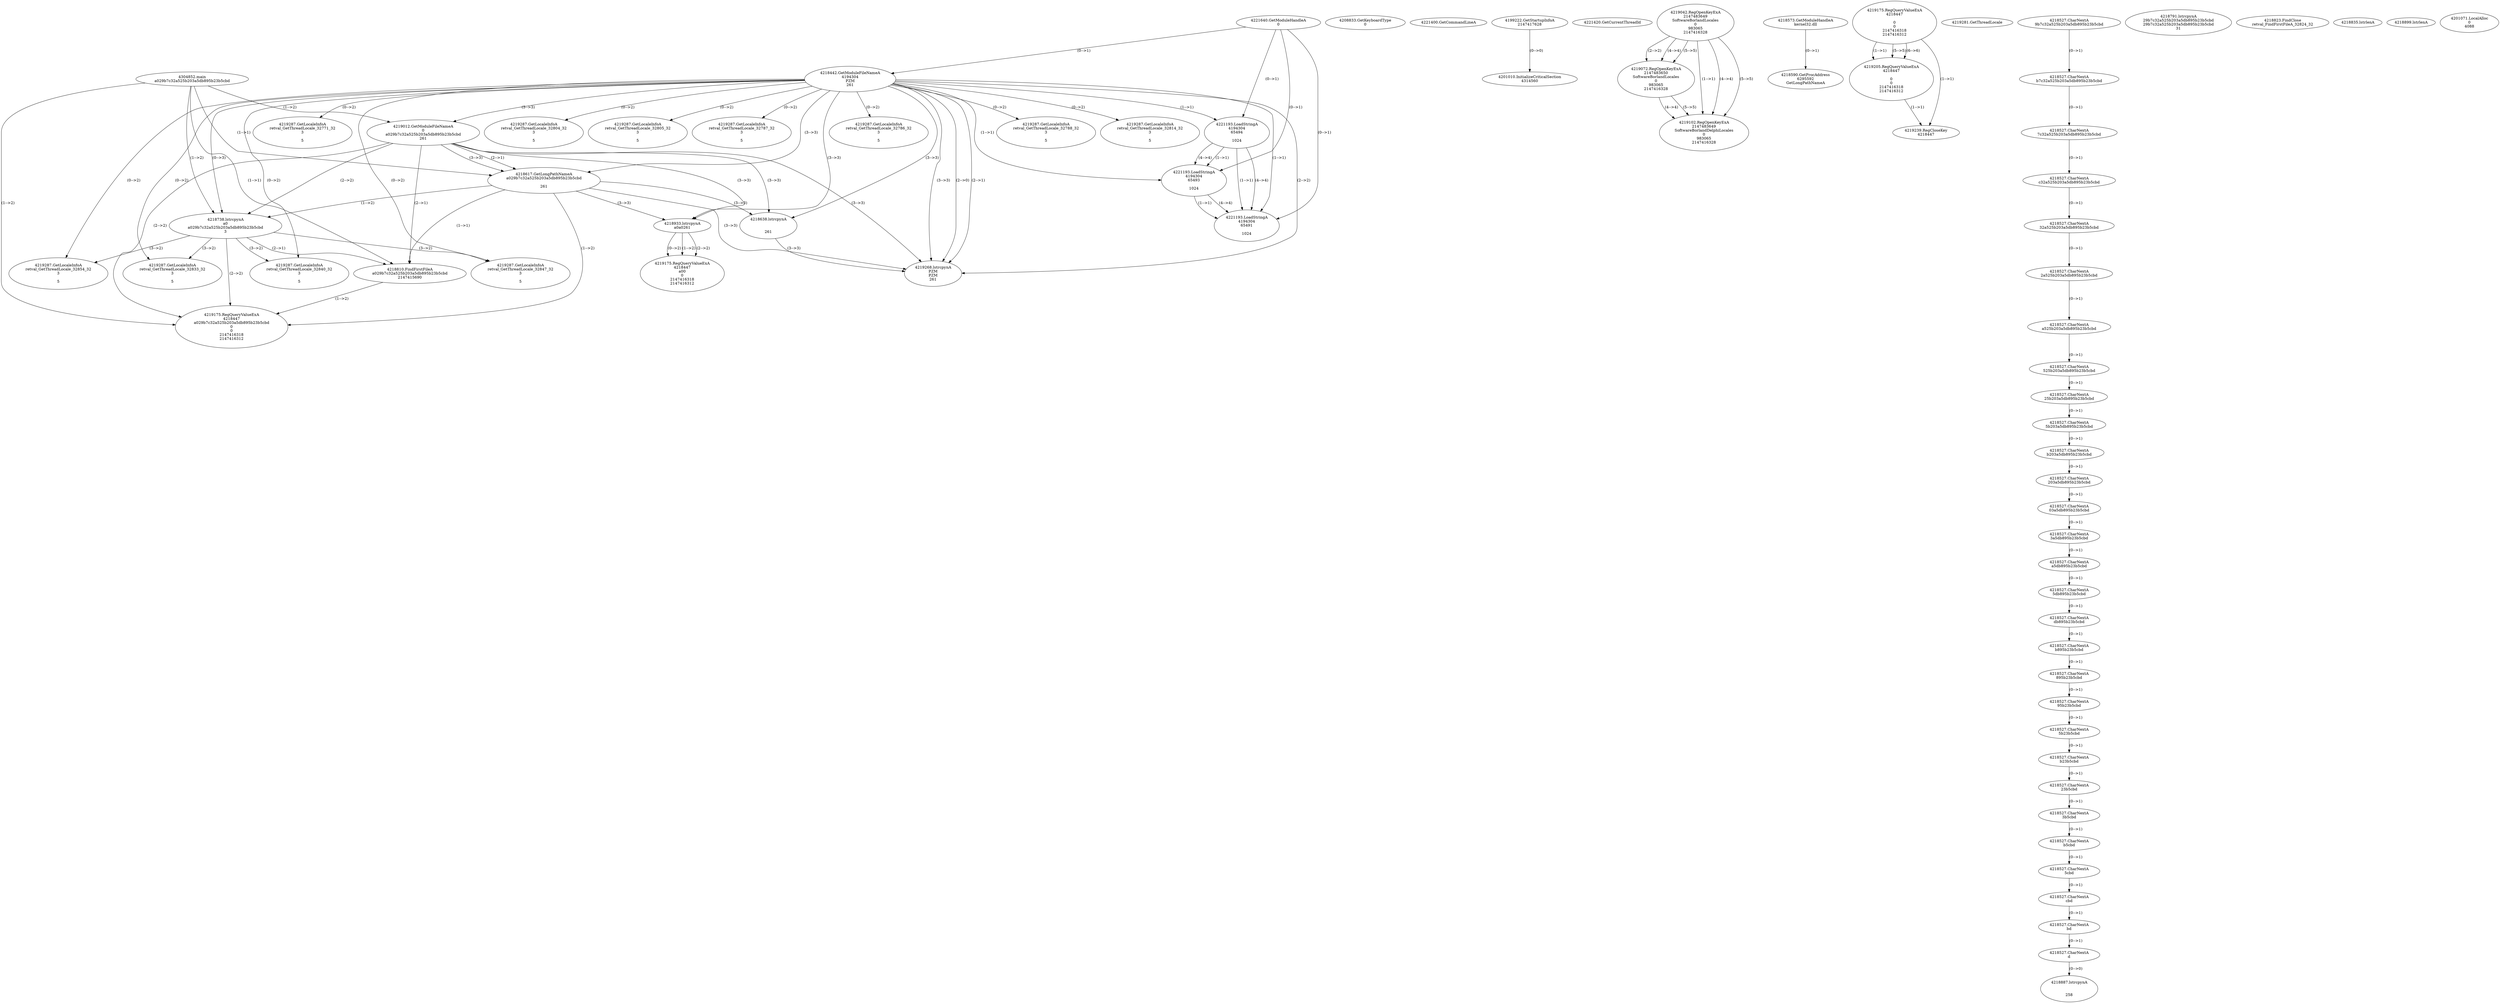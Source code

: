 // Global SCDG with merge call
digraph {
	0 [label="4304852.main
a029b7c32a525b203a5db895b23b5cbd"]
	1 [label="4221640.GetModuleHandleA
0"]
	2 [label="4208833.GetKeyboardType
0"]
	3 [label="4221400.GetCommandLineA
"]
	4 [label="4199222.GetStartupInfoA
2147417628"]
	5 [label="4221420.GetCurrentThreadId
"]
	6 [label="4218442.GetModuleFileNameA
4194304
PZM
261"]
	1 -> 6 [label="(0-->1)"]
	7 [label="4219012.GetModuleFileNameA
0
a029b7c32a525b203a5db895b23b5cbd
261"]
	0 -> 7 [label="(1-->2)"]
	6 -> 7 [label="(3-->3)"]
	8 [label="4219042.RegOpenKeyExA
2147483649
Software\Borland\Locales
0
983065
2147416328"]
	9 [label="4219072.RegOpenKeyExA
2147483650
Software\Borland\Locales
0
983065
2147416328"]
	8 -> 9 [label="(2-->2)"]
	8 -> 9 [label="(4-->4)"]
	8 -> 9 [label="(5-->5)"]
	10 [label="4218573.GetModuleHandleA
kernel32.dll"]
	11 [label="4218590.GetProcAddress
6295592
GetLongPathNameA"]
	10 -> 11 [label="(0-->1)"]
	12 [label="4218617.GetLongPathNameA
a029b7c32a525b203a5db895b23b5cbd

261"]
	0 -> 12 [label="(1-->1)"]
	7 -> 12 [label="(2-->1)"]
	6 -> 12 [label="(3-->3)"]
	7 -> 12 [label="(3-->3)"]
	13 [label="4218638.lstrcpynA


261"]
	6 -> 13 [label="(3-->3)"]
	7 -> 13 [label="(3-->3)"]
	12 -> 13 [label="(3-->3)"]
	14 [label="4219175.RegQueryValueExA
4218447

0
0
2147416318
2147416312"]
	15 [label="4219205.RegQueryValueExA
4218447

0
0
2147416318
2147416312"]
	14 -> 15 [label="(1-->1)"]
	14 -> 15 [label="(5-->5)"]
	14 -> 15 [label="(6-->6)"]
	16 [label="4219239.RegCloseKey
4218447"]
	14 -> 16 [label="(1-->1)"]
	15 -> 16 [label="(1-->1)"]
	17 [label="4219268.lstrcpynA
PZM
PZM
261"]
	6 -> 17 [label="(2-->1)"]
	6 -> 17 [label="(2-->2)"]
	6 -> 17 [label="(3-->3)"]
	7 -> 17 [label="(3-->3)"]
	12 -> 17 [label="(3-->3)"]
	13 -> 17 [label="(3-->3)"]
	6 -> 17 [label="(2-->0)"]
	18 [label="4219281.GetThreadLocale
"]
	19 [label="4219287.GetLocaleInfoA
retval_GetThreadLocale_32786_32
3

5"]
	6 -> 19 [label="(0-->2)"]
	20 [label="4221193.LoadStringA
4194304
65494

1024"]
	1 -> 20 [label="(0-->1)"]
	6 -> 20 [label="(1-->1)"]
	21 [label="4221193.LoadStringA
4194304
65493

1024"]
	1 -> 21 [label="(0-->1)"]
	6 -> 21 [label="(1-->1)"]
	20 -> 21 [label="(1-->1)"]
	20 -> 21 [label="(4-->4)"]
	22 [label="4221193.LoadStringA
4194304
65491

1024"]
	1 -> 22 [label="(0-->1)"]
	6 -> 22 [label="(1-->1)"]
	20 -> 22 [label="(1-->1)"]
	21 -> 22 [label="(1-->1)"]
	20 -> 22 [label="(4-->4)"]
	21 -> 22 [label="(4-->4)"]
	23 [label="4219287.GetLocaleInfoA
retval_GetThreadLocale_32788_32
3

5"]
	6 -> 23 [label="(0-->2)"]
	24 [label="4218738.lstrcpynA
a0
a029b7c32a525b203a5db895b23b5cbd
3"]
	0 -> 24 [label="(1-->2)"]
	7 -> 24 [label="(2-->2)"]
	12 -> 24 [label="(1-->2)"]
	6 -> 24 [label="(0-->3)"]
	25 [label="4218527.CharNextA
9b7c32a525b203a5db895b23b5cbd"]
	26 [label="4218527.CharNextA
b7c32a525b203a5db895b23b5cbd"]
	25 -> 26 [label="(0-->1)"]
	27 [label="4218527.CharNextA
7c32a525b203a5db895b23b5cbd"]
	26 -> 27 [label="(0-->1)"]
	28 [label="4218527.CharNextA
c32a525b203a5db895b23b5cbd"]
	27 -> 28 [label="(0-->1)"]
	29 [label="4218527.CharNextA
32a525b203a5db895b23b5cbd"]
	28 -> 29 [label="(0-->1)"]
	30 [label="4218527.CharNextA
2a525b203a5db895b23b5cbd"]
	29 -> 30 [label="(0-->1)"]
	31 [label="4218527.CharNextA
a525b203a5db895b23b5cbd"]
	30 -> 31 [label="(0-->1)"]
	32 [label="4218527.CharNextA
525b203a5db895b23b5cbd"]
	31 -> 32 [label="(0-->1)"]
	33 [label="4218527.CharNextA
25b203a5db895b23b5cbd"]
	32 -> 33 [label="(0-->1)"]
	34 [label="4218527.CharNextA
5b203a5db895b23b5cbd"]
	33 -> 34 [label="(0-->1)"]
	35 [label="4218527.CharNextA
b203a5db895b23b5cbd"]
	34 -> 35 [label="(0-->1)"]
	36 [label="4218527.CharNextA
203a5db895b23b5cbd"]
	35 -> 36 [label="(0-->1)"]
	37 [label="4218527.CharNextA
03a5db895b23b5cbd"]
	36 -> 37 [label="(0-->1)"]
	38 [label="4218527.CharNextA
3a5db895b23b5cbd"]
	37 -> 38 [label="(0-->1)"]
	39 [label="4218527.CharNextA
a5db895b23b5cbd"]
	38 -> 39 [label="(0-->1)"]
	40 [label="4218527.CharNextA
5db895b23b5cbd"]
	39 -> 40 [label="(0-->1)"]
	41 [label="4218527.CharNextA
db895b23b5cbd"]
	40 -> 41 [label="(0-->1)"]
	42 [label="4218527.CharNextA
b895b23b5cbd"]
	41 -> 42 [label="(0-->1)"]
	43 [label="4218527.CharNextA
895b23b5cbd"]
	42 -> 43 [label="(0-->1)"]
	44 [label="4218527.CharNextA
95b23b5cbd"]
	43 -> 44 [label="(0-->1)"]
	45 [label="4218527.CharNextA
5b23b5cbd"]
	44 -> 45 [label="(0-->1)"]
	46 [label="4218527.CharNextA
b23b5cbd"]
	45 -> 46 [label="(0-->1)"]
	47 [label="4218527.CharNextA
23b5cbd"]
	46 -> 47 [label="(0-->1)"]
	48 [label="4218527.CharNextA
3b5cbd"]
	47 -> 48 [label="(0-->1)"]
	49 [label="4218527.CharNextA
b5cbd"]
	48 -> 49 [label="(0-->1)"]
	50 [label="4218527.CharNextA
5cbd"]
	49 -> 50 [label="(0-->1)"]
	51 [label="4218527.CharNextA
cbd"]
	50 -> 51 [label="(0-->1)"]
	52 [label="4218527.CharNextA
bd"]
	51 -> 52 [label="(0-->1)"]
	53 [label="4218527.CharNextA
d"]
	52 -> 53 [label="(0-->1)"]
	54 [label="4218791.lstrcpynA
29b7c32a525b203a5db895b23b5cbd
29b7c32a525b203a5db895b23b5cbd
31"]
	55 [label="4218810.FindFirstFileA
a029b7c32a525b203a5db895b23b5cbd
2147415690"]
	0 -> 55 [label="(1-->1)"]
	7 -> 55 [label="(2-->1)"]
	12 -> 55 [label="(1-->1)"]
	24 -> 55 [label="(2-->1)"]
	56 [label="4218823.FindClose
retval_FindFirstFileA_32824_32"]
	57 [label="4218835.lstrlenA
"]
	58 [label="4218887.lstrcpynA


258"]
	53 -> 58 [label="(0-->0)"]
	59 [label="4218899.lstrlenA
"]
	60 [label="4218933.lstrcpynA
a0\
a0\
261"]
	6 -> 60 [label="(3-->3)"]
	7 -> 60 [label="(3-->3)"]
	12 -> 60 [label="(3-->3)"]
	61 [label="4219175.RegQueryValueExA
4218447
a0\
0
0
2147416318
2147416312"]
	60 -> 61 [label="(1-->2)"]
	60 -> 61 [label="(2-->2)"]
	60 -> 61 [label="(0-->2)"]
	62 [label="4219287.GetLocaleInfoA
retval_GetThreadLocale_32847_32
3

5"]
	6 -> 62 [label="(0-->2)"]
	24 -> 62 [label="(3-->2)"]
	63 [label="4219287.GetLocaleInfoA
retval_GetThreadLocale_32814_32
3

5"]
	6 -> 63 [label="(0-->2)"]
	64 [label="4201010.InitializeCriticalSection
4314560"]
	4 -> 64 [label="(0-->0)"]
	65 [label="4201071.LocalAlloc
0
4088"]
	66 [label="4219102.RegOpenKeyExA
2147483649
Software\Borland\Delphi\Locales
0
983065
2147416328"]
	8 -> 66 [label="(1-->1)"]
	8 -> 66 [label="(4-->4)"]
	9 -> 66 [label="(4-->4)"]
	8 -> 66 [label="(5-->5)"]
	9 -> 66 [label="(5-->5)"]
	67 [label="4219287.GetLocaleInfoA
retval_GetThreadLocale_32771_32
3

5"]
	6 -> 67 [label="(0-->2)"]
	68 [label="4219287.GetLocaleInfoA
retval_GetThreadLocale_32804_32
3

5"]
	6 -> 68 [label="(0-->2)"]
	69 [label="4219287.GetLocaleInfoA
retval_GetThreadLocale_32805_32
3

5"]
	6 -> 69 [label="(0-->2)"]
	70 [label="4219287.GetLocaleInfoA
retval_GetThreadLocale_32787_32
3

5"]
	6 -> 70 [label="(0-->2)"]
	71 [label="4219175.RegQueryValueExA
4218447
a029b7c32a525b203a5db895b23b5cbd
0
0
2147416318
2147416312"]
	0 -> 71 [label="(1-->2)"]
	7 -> 71 [label="(2-->2)"]
	12 -> 71 [label="(1-->2)"]
	24 -> 71 [label="(2-->2)"]
	55 -> 71 [label="(1-->2)"]
	72 [label="4219287.GetLocaleInfoA
retval_GetThreadLocale_32840_32
3

5"]
	6 -> 72 [label="(0-->2)"]
	24 -> 72 [label="(3-->2)"]
	73 [label="4219287.GetLocaleInfoA
retval_GetThreadLocale_32854_32
3

5"]
	6 -> 73 [label="(0-->2)"]
	24 -> 73 [label="(3-->2)"]
	74 [label="4219287.GetLocaleInfoA
retval_GetThreadLocale_32833_32
3

5"]
	6 -> 74 [label="(0-->2)"]
	24 -> 74 [label="(3-->2)"]
}
